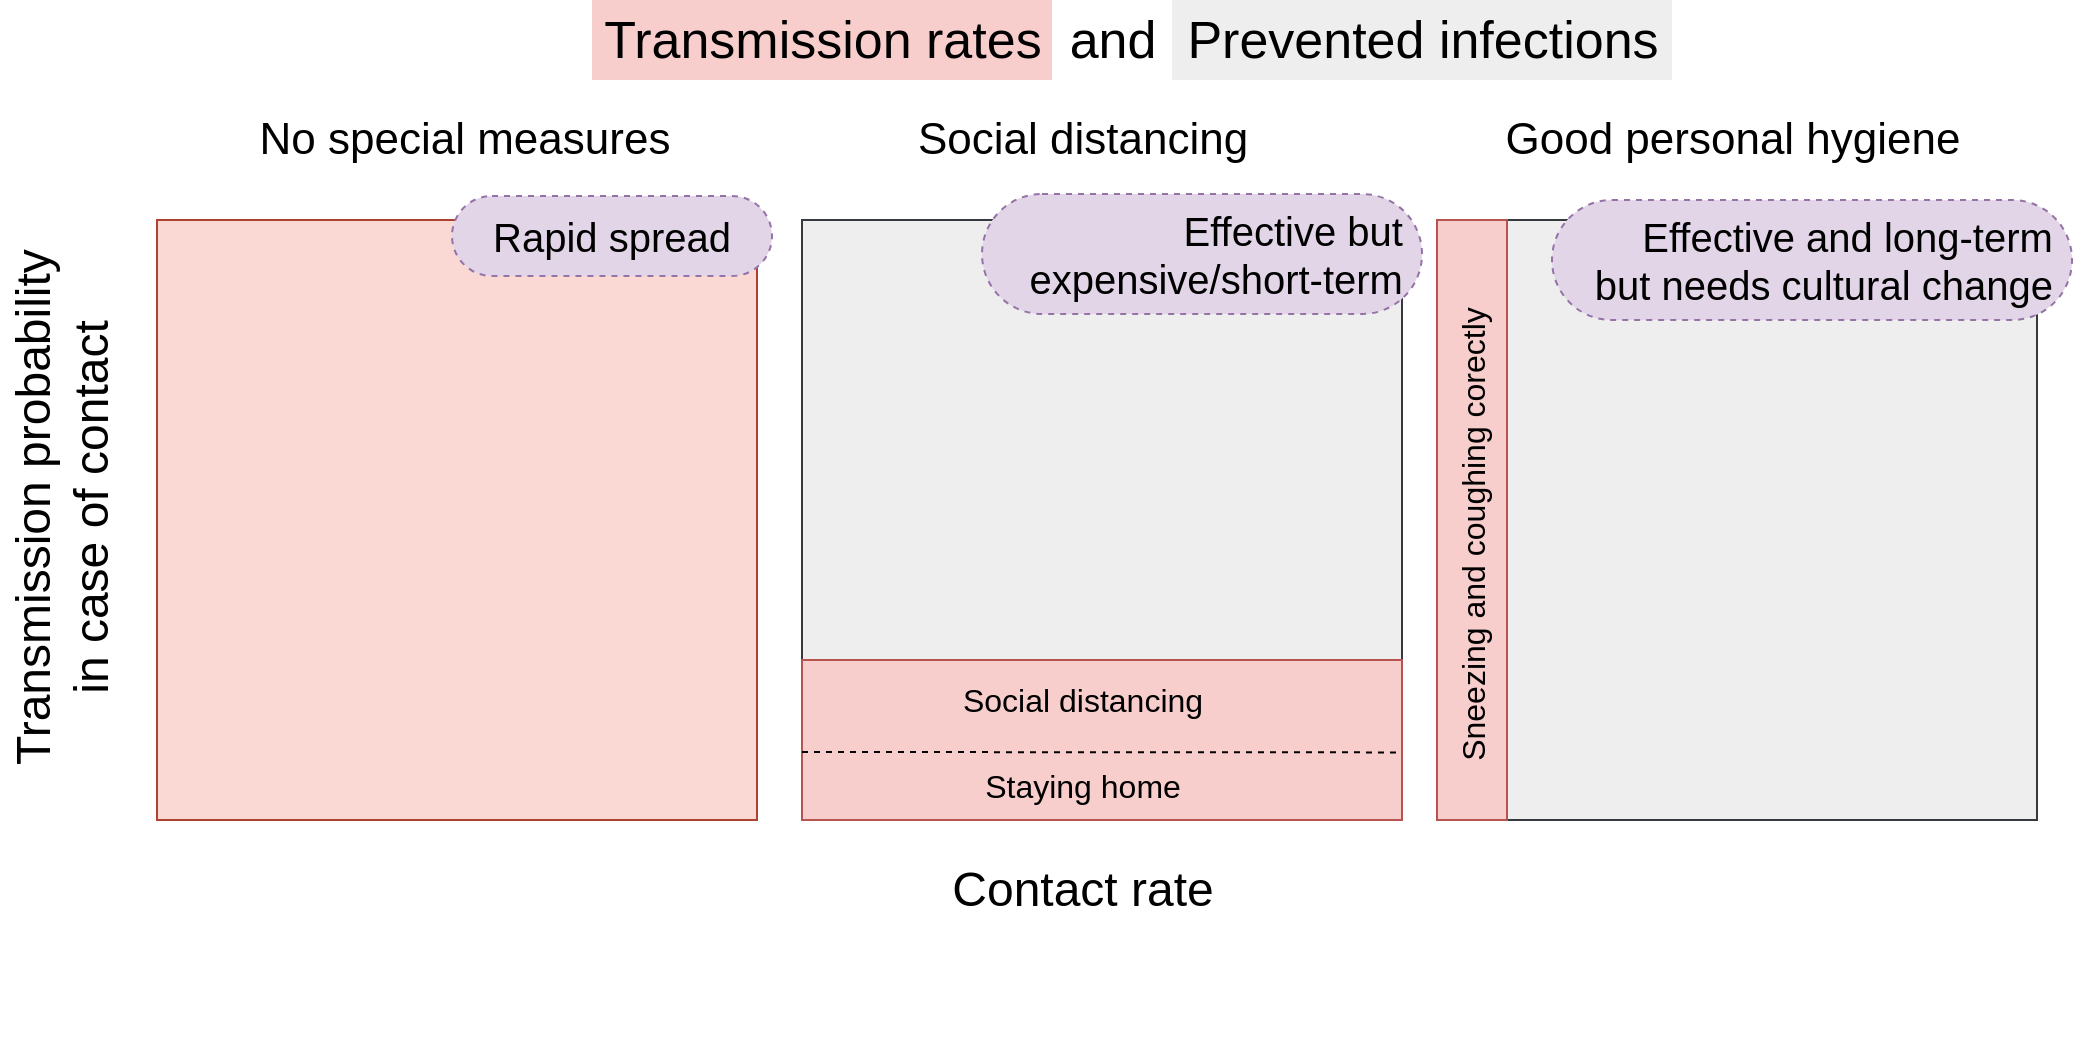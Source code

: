 <mxfile version="12.6.5" type="device"><diagram id="Pi5-j-bc1mwiI-c_zRNi" name="Page-1"><mxGraphModel dx="2400" dy="893" grid="1" gridSize="10" guides="1" tooltips="1" connect="1" arrows="1" fold="1" page="1" pageScale="1" pageWidth="850" pageHeight="1100" math="0" shadow="0"><root><mxCell id="0"/><mxCell id="1" parent="0"/><mxCell id="uewaTQcM06G74aDqtXD3-8" value="&lt;font style=&quot;font-size: 24px&quot;&gt;Transmission probability&lt;br&gt;in case of contact&lt;/font&gt;" style="text;html=1;resizable=0;autosize=1;align=center;verticalAlign=middle;points=[];fillColor=none;strokeColor=none;rounded=0;rotation=270;horizontal=1;fontSize=24;" parent="1" vertex="1"><mxGeometry x="-350" y="224" width="270" height="60" as="geometry"/></mxCell><mxCell id="uewaTQcM06G74aDqtXD3-7" value="Contact rate" style="text;html=1;resizable=0;autosize=1;align=center;verticalAlign=middle;points=[];fillColor=none;strokeColor=none;rounded=0;fontSize=24;" parent="1" vertex="1"><mxGeometry x="220" y="430" width="150" height="30" as="geometry"/></mxCell><mxCell id="ZJsqcStDL7LR3xE-ujo9-1" value="" style="group" vertex="1" connectable="0" parent="1"><mxGeometry x="50" width="540" height="40" as="geometry"/></mxCell><mxCell id="uewaTQcM06G74aDqtXD3-9" value="&lt;font style=&quot;font-size: 26px&quot;&gt;Transmission rates&lt;/font&gt;" style="text;html=1;resizable=0;autosize=1;align=center;verticalAlign=middle;points=[];fillColor=#f8cecc;strokeColor=none;rounded=0;fontSize=26;" parent="ZJsqcStDL7LR3xE-ujo9-1" vertex="1"><mxGeometry width="230" height="40" as="geometry"/></mxCell><mxCell id="EcBoZDMjuDZrdvWXpPBO-24" value="&lt;font style=&quot;font-size: 26px&quot;&gt;Prevented infections&lt;/font&gt;" style="text;html=1;resizable=0;autosize=1;align=center;verticalAlign=middle;points=[];fillColor=#eeeeee;strokeColor=none;rounded=0;fontSize=26;" parent="ZJsqcStDL7LR3xE-ujo9-1" vertex="1"><mxGeometry x="290" width="250" height="40" as="geometry"/></mxCell><mxCell id="EcBoZDMjuDZrdvWXpPBO-26" value="&lt;font style=&quot;font-size: 26px&quot;&gt;and&lt;/font&gt;" style="text;html=1;resizable=0;autosize=1;align=center;verticalAlign=middle;points=[];fillColor=none;strokeColor=none;rounded=0;fontSize=26;" parent="ZJsqcStDL7LR3xE-ujo9-1" vertex="1"><mxGeometry x="230" width="60" height="40" as="geometry"/></mxCell><mxCell id="ZJsqcStDL7LR3xE-ujo9-2" value="" style="group" vertex="1" connectable="0" parent="1"><mxGeometry x="340" y="100" width="462.5" height="310" as="geometry"/></mxCell><mxCell id="uewaTQcM06G74aDqtXD3-5" value="" style="rounded=0;whiteSpace=wrap;html=1;fillColor=#eeeeee;strokeColor=#36393d;rotation=90;" parent="ZJsqcStDL7LR3xE-ujo9-2" vertex="1"><mxGeometry x="132.5" y="10" width="300" height="300" as="geometry"/></mxCell><mxCell id="uewaTQcM06G74aDqtXD3-6" value="" style="rounded=0;whiteSpace=wrap;html=1;fillColor=#f8cecc;strokeColor=#b85450;rotation=90;" parent="ZJsqcStDL7LR3xE-ujo9-2" vertex="1"><mxGeometry y="142.5" width="300" height="35" as="geometry"/></mxCell><mxCell id="EcBoZDMjuDZrdvWXpPBO-17" value="Sneezing and coughing corectly" style="text;html=1;resizable=0;autosize=1;align=center;verticalAlign=middle;points=[];fillColor=none;strokeColor=none;rounded=0;rotation=-90;fontSize=16;" parent="ZJsqcStDL7LR3xE-ujo9-2" vertex="1"><mxGeometry x="30" y="157.5" width="240" height="20" as="geometry"/></mxCell><mxCell id="EcBoZDMjuDZrdvWXpPBO-23" value="Effective and long-term&amp;nbsp;&lt;br style=&quot;font-size: 20px&quot;&gt;but needs cultural change&amp;nbsp;" style="whiteSpace=wrap;html=1;rounded=1;arcSize=50;align=right;verticalAlign=middle;container=1;recursiveResize=0;strokeWidth=1;autosize=1;spacing=4;treeFolding=1;treeMoving=1;dashed=1;fillColor=#e1d5e7;fontSize=20;strokeColor=#9673a6;" parent="ZJsqcStDL7LR3xE-ujo9-2" vertex="1"><mxGeometry x="190" width="260" height="60" as="geometry"/></mxCell><mxCell id="ZJsqcStDL7LR3xE-ujo9-3" value="" style="group" vertex="1" connectable="0" parent="1"><mxGeometry x="155" y="99" width="310" height="421" as="geometry"/></mxCell><mxCell id="uewaTQcM06G74aDqtXD3-1" value="" style="rounded=0;whiteSpace=wrap;html=1;fillColor=#eeeeee;strokeColor=#36393d;rotation=-90;" parent="ZJsqcStDL7LR3xE-ujo9-3" vertex="1"><mxGeometry y="11" width="300" height="300" as="geometry"/></mxCell><mxCell id="uewaTQcM06G74aDqtXD3-2" value="" style="rounded=0;whiteSpace=wrap;html=1;fillColor=#f8cecc;strokeColor=#b85450;rotation=-90;" parent="ZJsqcStDL7LR3xE-ujo9-3" vertex="1"><mxGeometry x="110" y="121" width="80" height="300" as="geometry"/></mxCell><mxCell id="EcBoZDMjuDZrdvWXpPBO-9" value="&lt;font style=&quot;font-size: 16px&quot;&gt;Staying home&lt;/font&gt;" style="text;html=1;resizable=0;autosize=1;align=center;verticalAlign=middle;points=[];fillColor=none;strokeColor=none;rounded=0;fontSize=16;" parent="ZJsqcStDL7LR3xE-ujo9-3" vertex="1"><mxGeometry x="85" y="283.5" width="110" height="20" as="geometry"/></mxCell><mxCell id="EcBoZDMjuDZrdvWXpPBO-11" value="&lt;font style=&quot;font-size: 16px&quot;&gt;Social distancing&lt;/font&gt;" style="text;html=1;resizable=0;autosize=1;align=center;verticalAlign=middle;points=[];fillColor=none;strokeColor=none;rounded=0;fontSize=16;" parent="ZJsqcStDL7LR3xE-ujo9-3" vertex="1"><mxGeometry x="70" y="241" width="140" height="20" as="geometry"/></mxCell><mxCell id="EcBoZDMjuDZrdvWXpPBO-18" value="" style="endArrow=none;dashed=1;html=1;fontSize=24;entryX=0.415;entryY=0.996;entryDx=0;entryDy=0;entryPerimeter=0;" parent="ZJsqcStDL7LR3xE-ujo9-3" edge="1"><mxGeometry width="50" height="50" relative="1" as="geometry"><mxPoint y="277" as="sourcePoint"/><mxPoint x="298.8" y="277.2" as="targetPoint"/></mxGeometry></mxCell><mxCell id="EcBoZDMjuDZrdvWXpPBO-22" value="&lt;font style=&quot;font-size: 20px&quot;&gt;Effective but&amp;nbsp;&lt;br style=&quot;font-size: 20px&quot;&gt;expensive/short-term&amp;nbsp;&lt;br&gt;&lt;/font&gt;" style="whiteSpace=wrap;html=1;rounded=1;arcSize=50;align=right;verticalAlign=middle;container=1;recursiveResize=0;strokeWidth=1;autosize=1;spacing=4;treeFolding=1;treeMoving=1;dashed=1;fillColor=#e1d5e7;fontSize=20;strokeColor=#9673a6;" parent="ZJsqcStDL7LR3xE-ujo9-3" vertex="1"><mxGeometry x="90" y="-2" width="220" height="60" as="geometry"/></mxCell><mxCell id="ZJsqcStDL7LR3xE-ujo9-4" value="" style="group" vertex="1" connectable="0" parent="1"><mxGeometry x="-167.5" y="98" width="307.5" height="312" as="geometry"/></mxCell><mxCell id="EcBoZDMjuDZrdvWXpPBO-12" value="" style="group;rotation=90;fillColor=#f8cecc;strokeColor=#b85450;" parent="ZJsqcStDL7LR3xE-ujo9-4" vertex="1" connectable="0"><mxGeometry y="12" width="300" height="300" as="geometry"/></mxCell><mxCell id="EcBoZDMjuDZrdvWXpPBO-13" value="" style="rounded=0;whiteSpace=wrap;html=1;fillColor=#fad9d5;strokeColor=#ae4132;rotation=90;" parent="EcBoZDMjuDZrdvWXpPBO-12" vertex="1"><mxGeometry width="300" height="300" as="geometry"/></mxCell><mxCell id="EcBoZDMjuDZrdvWXpPBO-20" value="&lt;font style=&quot;font-size: 20px&quot;&gt;Rapid spread&lt;/font&gt;" style="whiteSpace=wrap;html=1;rounded=1;arcSize=50;align=center;verticalAlign=middle;container=1;recursiveResize=0;strokeWidth=1;autosize=1;spacing=4;treeFolding=1;treeMoving=1;dashed=1;fillColor=#e1d5e7;fontSize=20;strokeColor=#9673a6;" parent="ZJsqcStDL7LR3xE-ujo9-4" vertex="1"><mxGeometry x="147.5" width="160" height="40" as="geometry"/></mxCell><mxCell id="ZJsqcStDL7LR3xE-ujo9-6" value="&lt;font style=&quot;font-size: 22px;&quot;&gt;Social distancing&lt;/font&gt;" style="text;html=1;resizable=0;autosize=1;align=center;verticalAlign=middle;points=[];fillColor=none;strokeColor=none;rounded=0;fontSize=22;" vertex="1" parent="1"><mxGeometry x="205" y="55" width="180" height="30" as="geometry"/></mxCell><mxCell id="ZJsqcStDL7LR3xE-ujo9-7" value="&lt;font style=&quot;font-size: 22px&quot;&gt;No special measures&lt;br&gt;&lt;/font&gt;" style="text;html=1;resizable=0;autosize=1;align=center;verticalAlign=middle;points=[];fillColor=none;strokeColor=none;rounded=0;fontSize=22;" vertex="1" parent="1"><mxGeometry x="-123.75" y="55" width="220" height="30" as="geometry"/></mxCell><mxCell id="ZJsqcStDL7LR3xE-ujo9-8" value="&lt;font style=&quot;font-size: 22px&quot;&gt;Good personal hygiene&lt;br&gt;&lt;/font&gt;" style="text;html=1;resizable=0;autosize=1;align=center;verticalAlign=middle;points=[];fillColor=none;strokeColor=none;rounded=0;fontSize=22;" vertex="1" parent="1"><mxGeometry x="500" y="55" width="240" height="30" as="geometry"/></mxCell></root></mxGraphModel></diagram></mxfile>